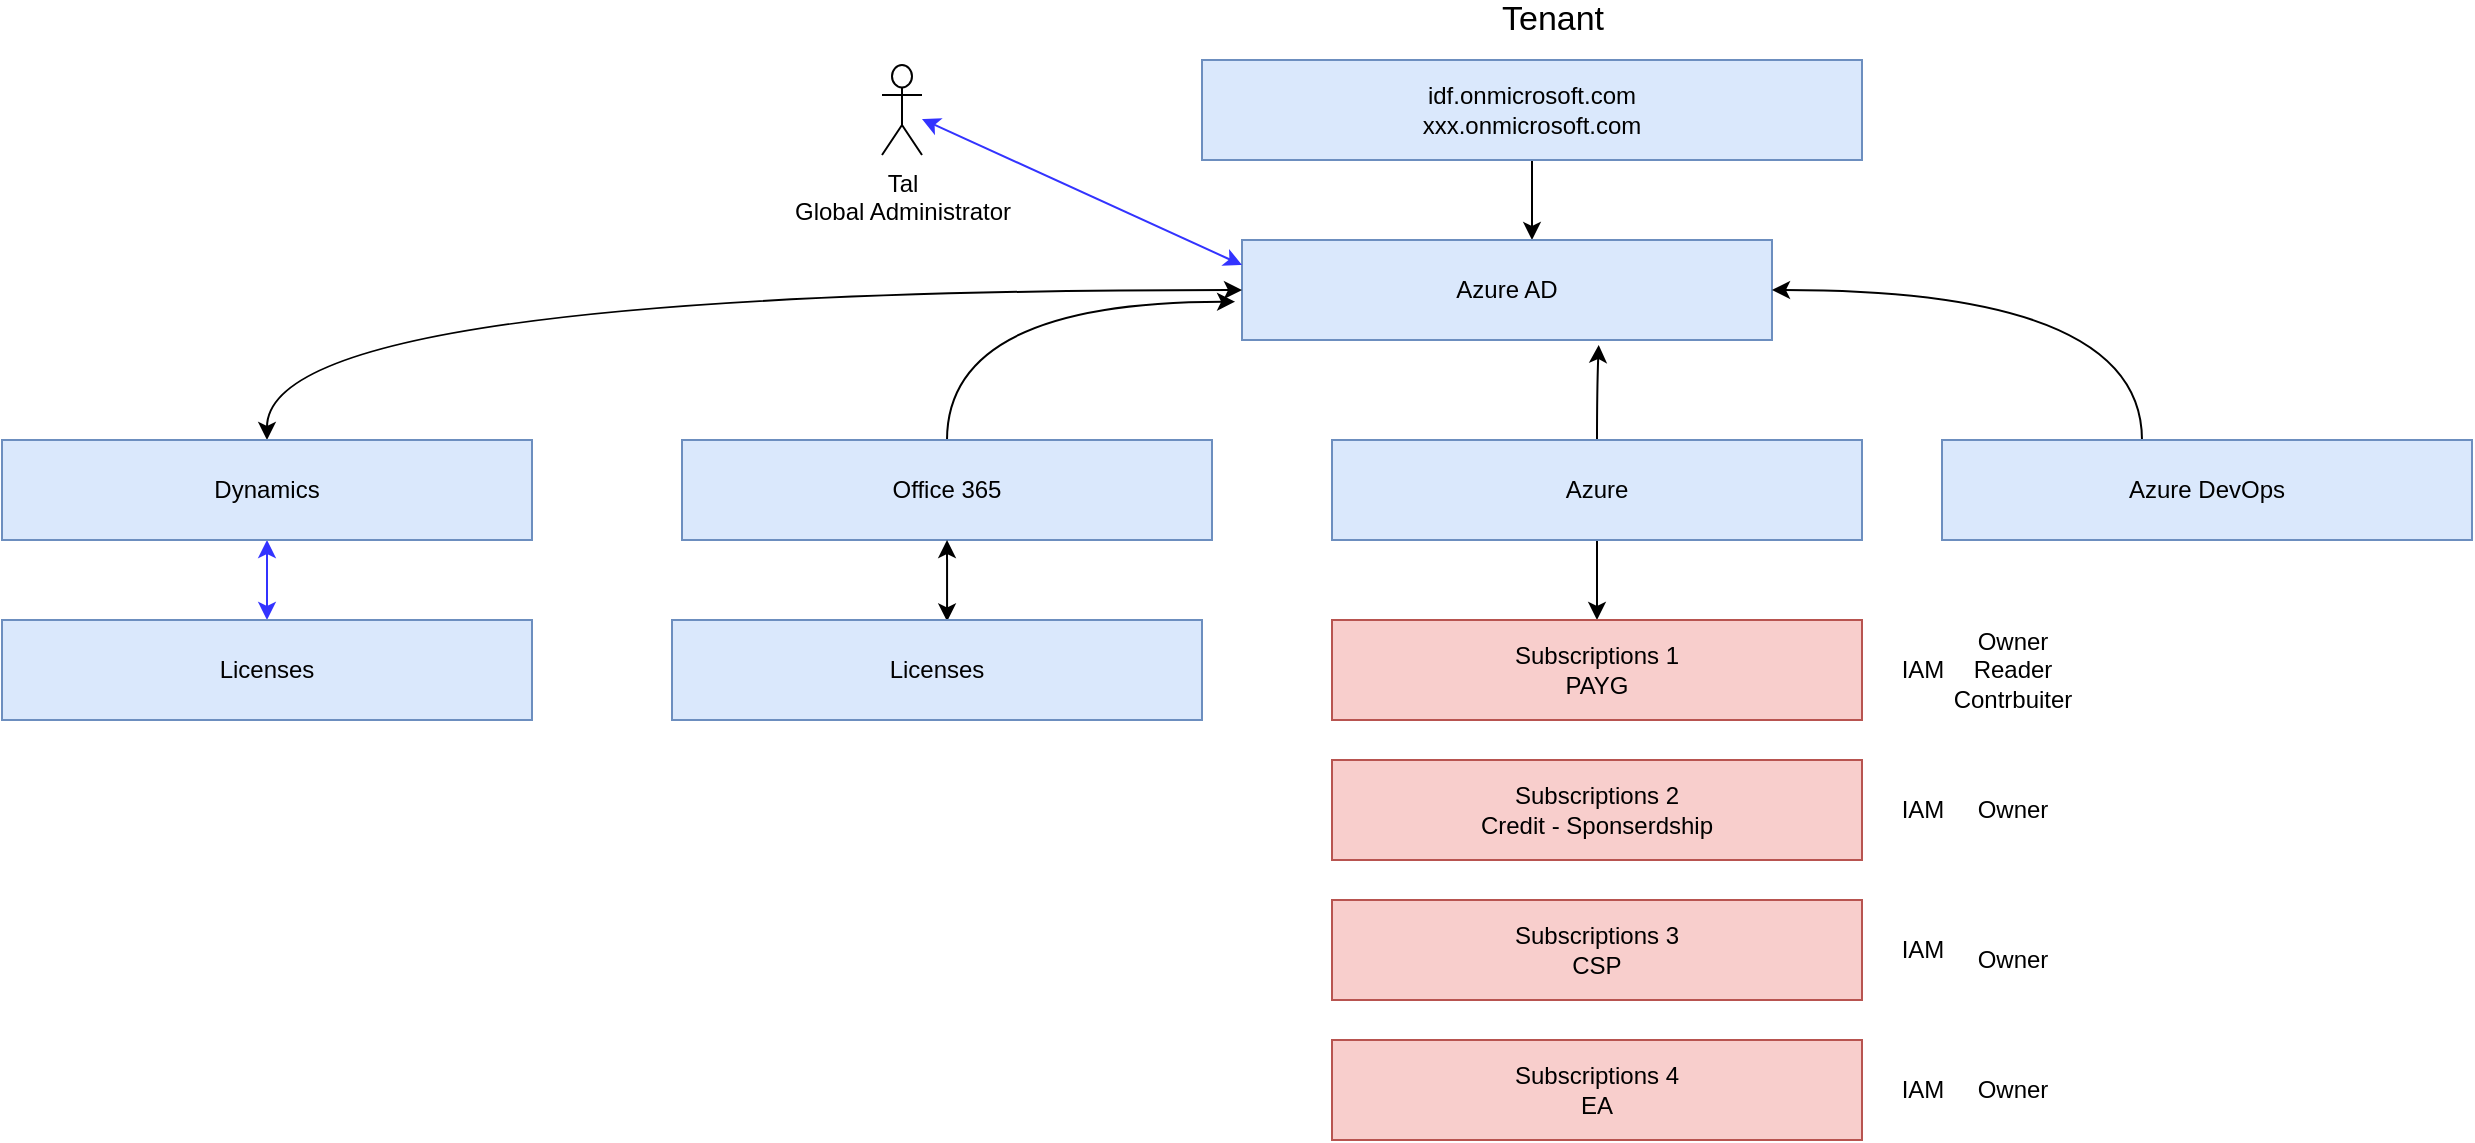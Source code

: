 <mxfile version="14.4.3" type="github">
  <diagram id="8QmQjejVhtJQyyKby9Nz" name="Page-1">
    <mxGraphModel dx="2773" dy="896" grid="1" gridSize="10" guides="1" tooltips="1" connect="1" arrows="1" fold="1" page="1" pageScale="1" pageWidth="1100" pageHeight="850" math="0" shadow="0">
      <root>
        <mxCell id="0" />
        <mxCell id="1" parent="0" />
        <mxCell id="TQmIplnuTKhtlXXdvGrk-3" style="edgeStyle=orthogonalEdgeStyle;rounded=0;orthogonalLoop=1;jettySize=auto;html=1;" edge="1" parent="1" source="TQmIplnuTKhtlXXdvGrk-1">
          <mxGeometry relative="1" as="geometry">
            <mxPoint x="535" y="140" as="targetPoint" />
          </mxGeometry>
        </mxCell>
        <mxCell id="TQmIplnuTKhtlXXdvGrk-1" value="idf.onmicrosoft.com&lt;br&gt;xxx.onmicrosoft.com" style="rounded=0;whiteSpace=wrap;html=1;fillColor=#dae8fc;strokeColor=#6c8ebf;" vertex="1" parent="1">
          <mxGeometry x="370" y="50" width="330" height="50" as="geometry" />
        </mxCell>
        <mxCell id="TQmIplnuTKhtlXXdvGrk-2" value="&lt;font style=&quot;font-size: 17px&quot;&gt;Tenant&lt;/font&gt;" style="text;html=1;align=center;verticalAlign=middle;resizable=0;points=[];autosize=1;" vertex="1" parent="1">
          <mxGeometry x="510" y="20" width="70" height="20" as="geometry" />
        </mxCell>
        <mxCell id="TQmIplnuTKhtlXXdvGrk-5" value="Azure AD" style="rounded=0;whiteSpace=wrap;html=1;fillColor=#dae8fc;strokeColor=#6c8ebf;" vertex="1" parent="1">
          <mxGeometry x="390" y="140" width="265" height="50" as="geometry" />
        </mxCell>
        <mxCell id="TQmIplnuTKhtlXXdvGrk-14" style="edgeStyle=orthogonalEdgeStyle;curved=1;rounded=0;orthogonalLoop=1;jettySize=auto;html=1;entryX=-0.013;entryY=0.617;entryDx=0;entryDy=0;entryPerimeter=0;exitX=0.5;exitY=0;exitDx=0;exitDy=0;" edge="1" parent="1" source="TQmIplnuTKhtlXXdvGrk-7" target="TQmIplnuTKhtlXXdvGrk-5">
          <mxGeometry relative="1" as="geometry">
            <Array as="points">
              <mxPoint x="243" y="171" />
            </Array>
          </mxGeometry>
        </mxCell>
        <mxCell id="TQmIplnuTKhtlXXdvGrk-7" value="Office 365" style="rounded=0;whiteSpace=wrap;html=1;fillColor=#dae8fc;strokeColor=#6c8ebf;" vertex="1" parent="1">
          <mxGeometry x="110" y="240" width="265" height="50" as="geometry" />
        </mxCell>
        <mxCell id="TQmIplnuTKhtlXXdvGrk-10" style="edgeStyle=orthogonalEdgeStyle;curved=1;rounded=0;orthogonalLoop=1;jettySize=auto;html=1;entryX=0.673;entryY=1.05;entryDx=0;entryDy=0;entryPerimeter=0;" edge="1" parent="1" source="TQmIplnuTKhtlXXdvGrk-9" target="TQmIplnuTKhtlXXdvGrk-5">
          <mxGeometry relative="1" as="geometry" />
        </mxCell>
        <mxCell id="TQmIplnuTKhtlXXdvGrk-20" style="edgeStyle=none;rounded=0;orthogonalLoop=1;jettySize=auto;html=1;" edge="1" parent="1" source="TQmIplnuTKhtlXXdvGrk-9" target="TQmIplnuTKhtlXXdvGrk-19">
          <mxGeometry relative="1" as="geometry" />
        </mxCell>
        <mxCell id="TQmIplnuTKhtlXXdvGrk-9" value="Azure" style="rounded=0;whiteSpace=wrap;html=1;fillColor=#dae8fc;strokeColor=#6c8ebf;" vertex="1" parent="1">
          <mxGeometry x="435" y="240" width="265" height="50" as="geometry" />
        </mxCell>
        <mxCell id="TQmIplnuTKhtlXXdvGrk-12" style="edgeStyle=orthogonalEdgeStyle;curved=1;rounded=0;orthogonalLoop=1;jettySize=auto;html=1;entryX=1;entryY=0.5;entryDx=0;entryDy=0;" edge="1" parent="1" source="TQmIplnuTKhtlXXdvGrk-11" target="TQmIplnuTKhtlXXdvGrk-5">
          <mxGeometry relative="1" as="geometry">
            <Array as="points">
              <mxPoint x="840" y="165" />
            </Array>
          </mxGeometry>
        </mxCell>
        <mxCell id="TQmIplnuTKhtlXXdvGrk-11" value="Azure DevOps" style="rounded=0;whiteSpace=wrap;html=1;fillColor=#dae8fc;strokeColor=#6c8ebf;" vertex="1" parent="1">
          <mxGeometry x="740" y="240" width="265" height="50" as="geometry" />
        </mxCell>
        <mxCell id="TQmIplnuTKhtlXXdvGrk-22" value="" style="edgeStyle=none;rounded=0;orthogonalLoop=1;jettySize=auto;html=1;exitX=0.519;exitY=0.014;exitDx=0;exitDy=0;exitPerimeter=0;startArrow=classic;startFill=1;" edge="1" parent="1" source="TQmIplnuTKhtlXXdvGrk-16" target="TQmIplnuTKhtlXXdvGrk-7">
          <mxGeometry relative="1" as="geometry" />
        </mxCell>
        <mxCell id="TQmIplnuTKhtlXXdvGrk-16" value="Licenses" style="rounded=0;whiteSpace=wrap;html=1;fillColor=#dae8fc;strokeColor=#6c8ebf;" vertex="1" parent="1">
          <mxGeometry x="105" y="330" width="265" height="50" as="geometry" />
        </mxCell>
        <mxCell id="TQmIplnuTKhtlXXdvGrk-19" value="Subscriptions 1&lt;br&gt;PAYG" style="rounded=0;whiteSpace=wrap;html=1;fillColor=#f8cecc;strokeColor=#b85450;" vertex="1" parent="1">
          <mxGeometry x="435" y="330" width="265" height="50" as="geometry" />
        </mxCell>
        <mxCell id="TQmIplnuTKhtlXXdvGrk-23" value="Subscriptions 2&lt;br&gt;Credit - Sponserdship" style="rounded=0;whiteSpace=wrap;html=1;fillColor=#f8cecc;strokeColor=#b85450;" vertex="1" parent="1">
          <mxGeometry x="435" y="400" width="265" height="50" as="geometry" />
        </mxCell>
        <mxCell id="TQmIplnuTKhtlXXdvGrk-24" value="Subscriptions 3&lt;br&gt;CSP" style="rounded=0;whiteSpace=wrap;html=1;fillColor=#f8cecc;strokeColor=#b85450;" vertex="1" parent="1">
          <mxGeometry x="435" y="470" width="265" height="50" as="geometry" />
        </mxCell>
        <mxCell id="TQmIplnuTKhtlXXdvGrk-26" value="Subscriptions 4&lt;br&gt;EA" style="rounded=0;whiteSpace=wrap;html=1;fillColor=#f8cecc;strokeColor=#b85450;" vertex="1" parent="1">
          <mxGeometry x="435" y="540" width="265" height="50" as="geometry" />
        </mxCell>
        <mxCell id="TQmIplnuTKhtlXXdvGrk-27" value="IAM" style="text;html=1;align=center;verticalAlign=middle;resizable=0;points=[];autosize=1;" vertex="1" parent="1">
          <mxGeometry x="710" y="345" width="40" height="20" as="geometry" />
        </mxCell>
        <mxCell id="TQmIplnuTKhtlXXdvGrk-28" value="IAM" style="text;html=1;align=center;verticalAlign=middle;resizable=0;points=[];autosize=1;" vertex="1" parent="1">
          <mxGeometry x="710" y="415" width="40" height="20" as="geometry" />
        </mxCell>
        <mxCell id="TQmIplnuTKhtlXXdvGrk-29" value="IAM" style="text;html=1;align=center;verticalAlign=middle;resizable=0;points=[];autosize=1;" vertex="1" parent="1">
          <mxGeometry x="710" y="485" width="40" height="20" as="geometry" />
        </mxCell>
        <mxCell id="TQmIplnuTKhtlXXdvGrk-30" value="IAM" style="text;html=1;align=center;verticalAlign=middle;resizable=0;points=[];autosize=1;" vertex="1" parent="1">
          <mxGeometry x="710" y="555" width="40" height="20" as="geometry" />
        </mxCell>
        <mxCell id="TQmIplnuTKhtlXXdvGrk-33" style="edgeStyle=none;rounded=0;orthogonalLoop=1;jettySize=auto;html=1;entryX=0;entryY=0.25;entryDx=0;entryDy=0;startArrow=classic;startFill=1;strokeColor=#3333FF;" edge="1" parent="1" source="TQmIplnuTKhtlXXdvGrk-32" target="TQmIplnuTKhtlXXdvGrk-5">
          <mxGeometry relative="1" as="geometry" />
        </mxCell>
        <mxCell id="TQmIplnuTKhtlXXdvGrk-32" value="Tal&lt;br&gt;Global Administrator" style="shape=umlActor;verticalLabelPosition=bottom;verticalAlign=top;html=1;outlineConnect=0;" vertex="1" parent="1">
          <mxGeometry x="210" y="52.5" width="20" height="45" as="geometry" />
        </mxCell>
        <mxCell id="TQmIplnuTKhtlXXdvGrk-34" value="Owner&lt;br&gt;Reader&lt;br&gt;Contrbuiter&lt;br&gt;" style="text;html=1;align=center;verticalAlign=middle;resizable=0;points=[];autosize=1;" vertex="1" parent="1">
          <mxGeometry x="740" y="330" width="70" height="50" as="geometry" />
        </mxCell>
        <mxCell id="TQmIplnuTKhtlXXdvGrk-35" value="Owner" style="text;html=1;align=center;verticalAlign=middle;resizable=0;points=[];autosize=1;" vertex="1" parent="1">
          <mxGeometry x="750" y="415" width="50" height="20" as="geometry" />
        </mxCell>
        <mxCell id="TQmIplnuTKhtlXXdvGrk-36" value="Owner" style="text;html=1;align=center;verticalAlign=middle;resizable=0;points=[];autosize=1;" vertex="1" parent="1">
          <mxGeometry x="750" y="490" width="50" height="20" as="geometry" />
        </mxCell>
        <mxCell id="TQmIplnuTKhtlXXdvGrk-37" value="Owner" style="text;html=1;align=center;verticalAlign=middle;resizable=0;points=[];autosize=1;" vertex="1" parent="1">
          <mxGeometry x="750" y="555" width="50" height="20" as="geometry" />
        </mxCell>
        <mxCell id="TQmIplnuTKhtlXXdvGrk-43" style="edgeStyle=none;rounded=0;orthogonalLoop=1;jettySize=auto;html=1;entryX=0.5;entryY=0;entryDx=0;entryDy=0;startArrow=classic;startFill=1;strokeColor=#3333FF;" edge="1" parent="1" source="TQmIplnuTKhtlXXdvGrk-41" target="TQmIplnuTKhtlXXdvGrk-42">
          <mxGeometry relative="1" as="geometry" />
        </mxCell>
        <mxCell id="TQmIplnuTKhtlXXdvGrk-44" style="edgeStyle=orthogonalEdgeStyle;rounded=0;orthogonalLoop=1;jettySize=auto;html=1;entryX=0;entryY=0.5;entryDx=0;entryDy=0;startArrow=classic;startFill=1;curved=1;" edge="1" parent="1" source="TQmIplnuTKhtlXXdvGrk-41" target="TQmIplnuTKhtlXXdvGrk-5">
          <mxGeometry relative="1" as="geometry">
            <Array as="points">
              <mxPoint x="-97" y="165" />
            </Array>
          </mxGeometry>
        </mxCell>
        <mxCell id="TQmIplnuTKhtlXXdvGrk-41" value="Dynamics" style="rounded=0;whiteSpace=wrap;html=1;fillColor=#dae8fc;strokeColor=#6c8ebf;" vertex="1" parent="1">
          <mxGeometry x="-230" y="240" width="265" height="50" as="geometry" />
        </mxCell>
        <mxCell id="TQmIplnuTKhtlXXdvGrk-42" value="Licenses" style="rounded=0;whiteSpace=wrap;html=1;fillColor=#dae8fc;strokeColor=#6c8ebf;" vertex="1" parent="1">
          <mxGeometry x="-230" y="330" width="265" height="50" as="geometry" />
        </mxCell>
      </root>
    </mxGraphModel>
  </diagram>
</mxfile>
